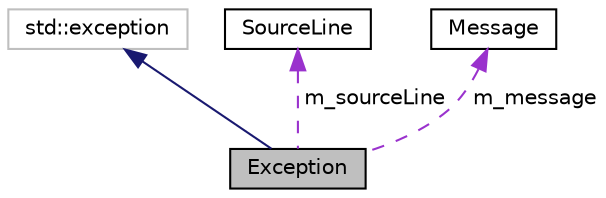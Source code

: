 digraph "Exception"
{
  edge [fontname="Helvetica",fontsize="10",labelfontname="Helvetica",labelfontsize="10"];
  node [fontname="Helvetica",fontsize="10",shape=record];
  Node2 [label="Exception",height=0.2,width=0.4,color="black", fillcolor="grey75", style="filled", fontcolor="black"];
  Node3 -> Node2 [dir="back",color="midnightblue",fontsize="10",style="solid",fontname="Helvetica"];
  Node3 [label="std::exception",height=0.2,width=0.4,color="grey75", fillcolor="white", style="filled"];
  Node4 -> Node2 [dir="back",color="darkorchid3",fontsize="10",style="dashed",label=" m_sourceLine" ,fontname="Helvetica"];
  Node4 [label="SourceLine",height=0.2,width=0.4,color="black", fillcolor="white", style="filled",URL="$class_source_line.html",tooltip="Represents a source line location.Used to capture the failure location in assertion. "];
  Node5 -> Node2 [dir="back",color="darkorchid3",fontsize="10",style="dashed",label=" m_message" ,fontname="Helvetica"];
  Node5 [label="Message",height=0.2,width=0.4,color="black", fillcolor="white", style="filled",URL="$class_message.html",tooltip="Message associated to an Exception.A message is composed of two items: "];
}
